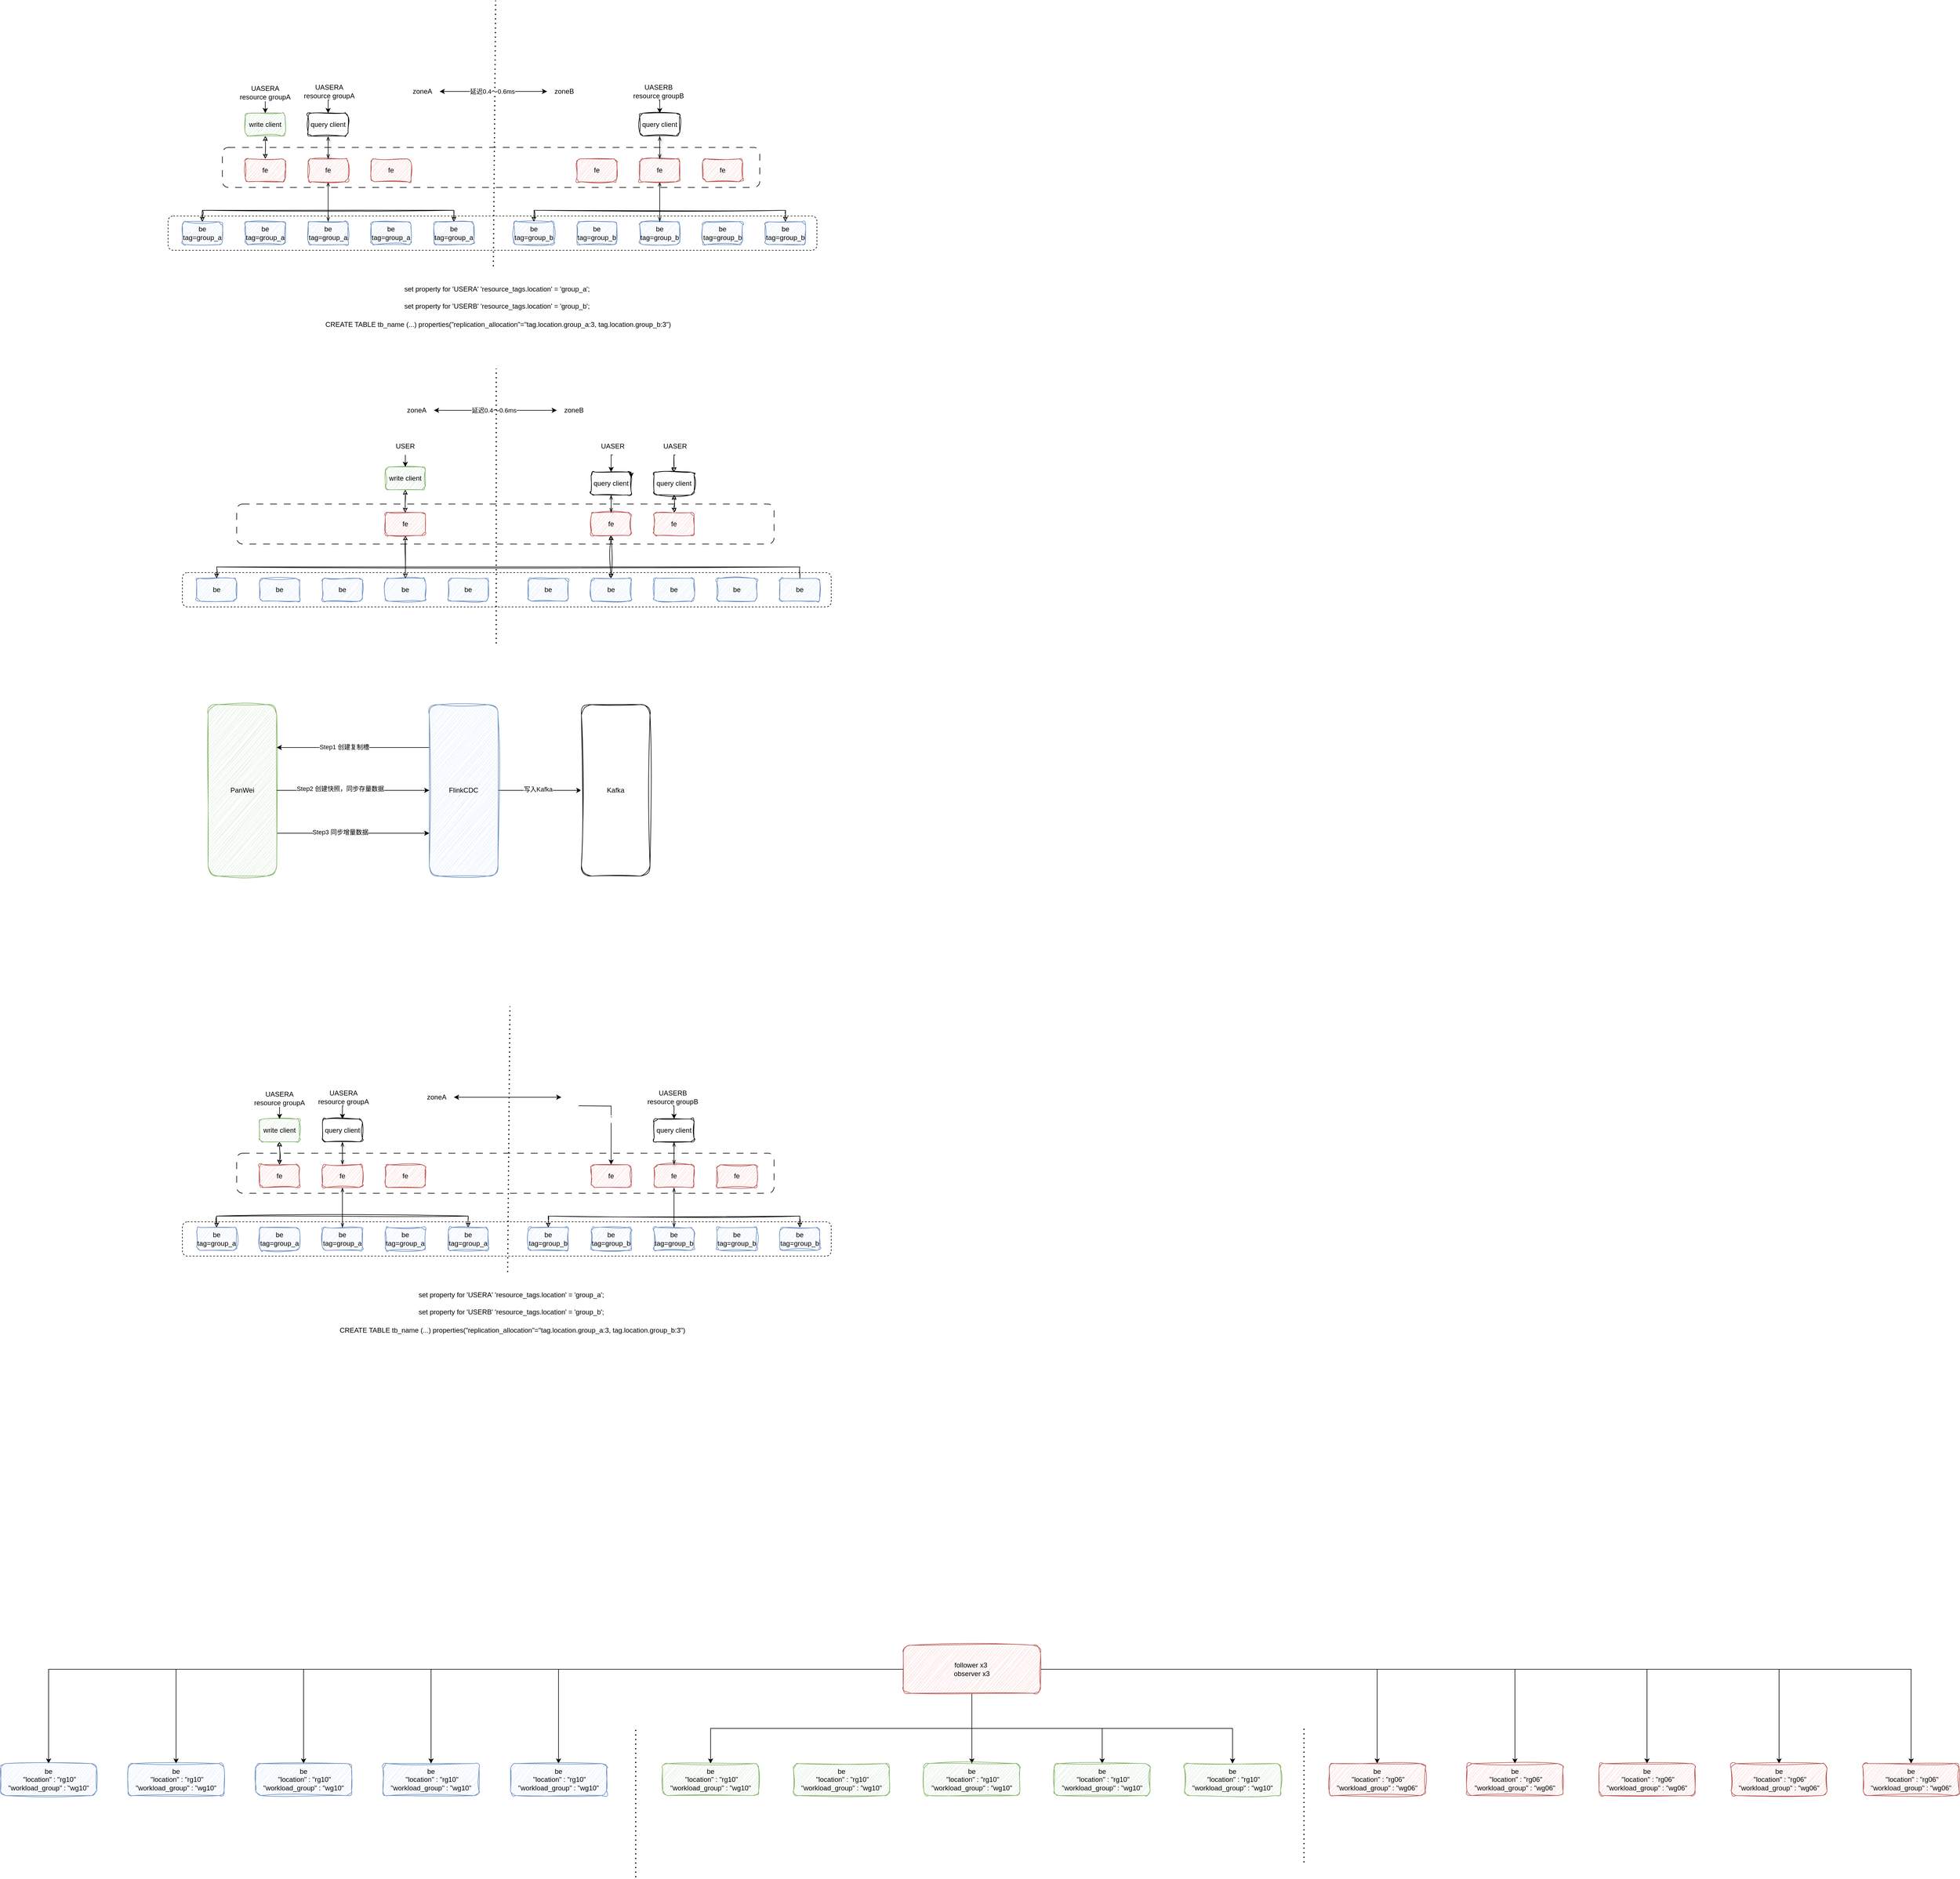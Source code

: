 <mxfile version="24.7.17">
  <diagram name="第 1 页" id="tc64m-DP_SOpegKEheK2">
    <mxGraphModel dx="2963" dy="1569" grid="0" gridSize="10" guides="1" tooltips="1" connect="1" arrows="1" fold="1" page="1" pageScale="1" pageWidth="400000" pageHeight="400000" math="0" shadow="0">
      <root>
        <mxCell id="0" />
        <mxCell id="1" parent="0" />
        <mxCell id="5TabDy5KiHjK8BMG1oBV-39" value="" style="rounded=1;whiteSpace=wrap;html=1;dashed=1;" parent="1" vertex="1">
          <mxGeometry x="345" y="580" width="1135" height="60" as="geometry" />
        </mxCell>
        <mxCell id="5TabDy5KiHjK8BMG1oBV-38" value="" style="rounded=1;whiteSpace=wrap;html=1;dashed=1;dashPattern=12 12;" parent="1" vertex="1">
          <mxGeometry x="440" y="460" width="940" height="70" as="geometry" />
        </mxCell>
        <mxCell id="5TabDy5KiHjK8BMG1oBV-1" value="be&lt;br&gt;tag=group_a" style="rounded=1;whiteSpace=wrap;html=1;sketch=1;curveFitting=1;jiggle=2;glass=0;fillColor=#dae8fc;strokeColor=#6c8ebf;" parent="1" vertex="1">
          <mxGeometry x="370" y="590" width="70" height="40" as="geometry" />
        </mxCell>
        <mxCell id="5TabDy5KiHjK8BMG1oBV-2" value="be&lt;br style=&quot;border-color: var(--border-color);&quot;&gt;tag=group_a" style="rounded=1;whiteSpace=wrap;html=1;sketch=1;curveFitting=1;jiggle=2;glass=0;fillColor=#dae8fc;strokeColor=#6c8ebf;" parent="1" vertex="1">
          <mxGeometry x="480" y="590" width="70" height="40" as="geometry" />
        </mxCell>
        <mxCell id="5TabDy5KiHjK8BMG1oBV-3" value="be&lt;br style=&quot;border-color: var(--border-color);&quot;&gt;tag=group_a" style="rounded=1;whiteSpace=wrap;html=1;sketch=1;curveFitting=1;jiggle=2;glass=0;fillColor=#dae8fc;strokeColor=#6c8ebf;" parent="1" vertex="1">
          <mxGeometry x="590" y="590" width="70" height="40" as="geometry" />
        </mxCell>
        <mxCell id="5TabDy5KiHjK8BMG1oBV-4" value="be&lt;br style=&quot;border-color: var(--border-color);&quot;&gt;tag=group_a" style="rounded=1;whiteSpace=wrap;html=1;sketch=1;curveFitting=1;jiggle=2;glass=0;fillColor=#dae8fc;strokeColor=#6c8ebf;" parent="1" vertex="1">
          <mxGeometry x="700" y="590" width="70" height="40" as="geometry" />
        </mxCell>
        <mxCell id="5TabDy5KiHjK8BMG1oBV-13" style="edgeStyle=orthogonalEdgeStyle;rounded=0;orthogonalLoop=1;jettySize=auto;html=1;exitX=0.5;exitY=0;exitDx=0;exitDy=0;entryX=0.5;entryY=0;entryDx=0;entryDy=0;sketch=1;curveFitting=1;jiggle=2;startArrow=classic;startFill=1;" parent="1" source="5TabDy5KiHjK8BMG1oBV-5" target="5TabDy5KiHjK8BMG1oBV-1" edge="1">
          <mxGeometry relative="1" as="geometry" />
        </mxCell>
        <mxCell id="5TabDy5KiHjK8BMG1oBV-5" value="be&lt;br style=&quot;border-color: var(--border-color);&quot;&gt;tag=group_a" style="rounded=1;whiteSpace=wrap;html=1;sketch=1;curveFitting=1;jiggle=2;glass=0;fillColor=#dae8fc;strokeColor=#6c8ebf;" parent="1" vertex="1">
          <mxGeometry x="810" y="590" width="70" height="40" as="geometry" />
        </mxCell>
        <mxCell id="5TabDy5KiHjK8BMG1oBV-7" value="fe" style="rounded=1;whiteSpace=wrap;html=1;sketch=1;curveFitting=1;jiggle=2;glass=0;fillColor=#f8cecc;strokeColor=#b85450;" parent="1" vertex="1">
          <mxGeometry x="480" y="480" width="70" height="40" as="geometry" />
        </mxCell>
        <mxCell id="5TabDy5KiHjK8BMG1oBV-12" value="" style="rounded=0;orthogonalLoop=1;jettySize=auto;html=1;startArrow=openThin;startFill=0;endArrow=openThin;endFill=0;" parent="1" source="5TabDy5KiHjK8BMG1oBV-8" target="5TabDy5KiHjK8BMG1oBV-3" edge="1">
          <mxGeometry relative="1" as="geometry" />
        </mxCell>
        <mxCell id="5TabDy5KiHjK8BMG1oBV-8" value="fe" style="rounded=1;whiteSpace=wrap;html=1;sketch=1;curveFitting=1;jiggle=2;glass=0;fillColor=#f8cecc;strokeColor=#b85450;" parent="1" vertex="1">
          <mxGeometry x="590" y="480" width="70" height="40" as="geometry" />
        </mxCell>
        <mxCell id="5TabDy5KiHjK8BMG1oBV-9" value="fe" style="rounded=1;whiteSpace=wrap;html=1;sketch=1;curveFitting=1;jiggle=2;glass=0;fillColor=#f8cecc;strokeColor=#b85450;" parent="1" vertex="1">
          <mxGeometry x="700" y="480" width="70" height="40" as="geometry" />
        </mxCell>
        <mxCell id="5TabDy5KiHjK8BMG1oBV-11" style="rounded=0;orthogonalLoop=1;jettySize=auto;html=1;exitX=0.5;exitY=1;exitDx=0;exitDy=0;entryX=0.5;entryY=0;entryDx=0;entryDy=0;startArrow=openThin;startFill=0;endArrow=openThin;endFill=0;shadow=1;" parent="1" source="5TabDy5KiHjK8BMG1oBV-10" target="5TabDy5KiHjK8BMG1oBV-8" edge="1">
          <mxGeometry relative="1" as="geometry" />
        </mxCell>
        <mxCell id="5TabDy5KiHjK8BMG1oBV-10" value="query client" style="rounded=1;whiteSpace=wrap;html=1;sketch=1;curveFitting=1;jiggle=2;glass=0;" parent="1" vertex="1">
          <mxGeometry x="590" y="400" width="70" height="40" as="geometry" />
        </mxCell>
        <mxCell id="5TabDy5KiHjK8BMG1oBV-25" value="" style="endArrow=none;dashed=1;html=1;dashPattern=1 3;strokeWidth=2;rounded=0;" parent="1" edge="1">
          <mxGeometry width="50" height="50" relative="1" as="geometry">
            <mxPoint x="914" y="668" as="sourcePoint" />
            <mxPoint x="918" y="203" as="targetPoint" />
          </mxGeometry>
        </mxCell>
        <mxCell id="5TabDy5KiHjK8BMG1oBV-26" value="be&lt;br style=&quot;border-color: var(--border-color);&quot;&gt;tag=group_b" style="rounded=1;whiteSpace=wrap;html=1;sketch=1;curveFitting=1;jiggle=2;glass=0;fillColor=#dae8fc;strokeColor=#6c8ebf;" parent="1" vertex="1">
          <mxGeometry x="950" y="590" width="70" height="40" as="geometry" />
        </mxCell>
        <mxCell id="5TabDy5KiHjK8BMG1oBV-27" value="be&lt;br style=&quot;border-color: var(--border-color);&quot;&gt;tag=group_b" style="rounded=1;whiteSpace=wrap;html=1;sketch=1;curveFitting=1;jiggle=2;glass=0;fillColor=#dae8fc;strokeColor=#6c8ebf;" parent="1" vertex="1">
          <mxGeometry x="1060" y="590" width="70" height="40" as="geometry" />
        </mxCell>
        <mxCell id="5TabDy5KiHjK8BMG1oBV-28" value="be&lt;br style=&quot;border-color: var(--border-color);&quot;&gt;tag=group_b" style="rounded=1;whiteSpace=wrap;html=1;sketch=1;curveFitting=1;jiggle=2;glass=0;fillColor=#dae8fc;strokeColor=#6c8ebf;" parent="1" vertex="1">
          <mxGeometry x="1170" y="590" width="70" height="40" as="geometry" />
        </mxCell>
        <mxCell id="5TabDy5KiHjK8BMG1oBV-29" value="be&lt;br style=&quot;border-color: var(--border-color);&quot;&gt;tag=group_b" style="rounded=1;whiteSpace=wrap;html=1;sketch=1;curveFitting=1;jiggle=2;glass=0;fillColor=#dae8fc;strokeColor=#6c8ebf;" parent="1" vertex="1">
          <mxGeometry x="1280" y="590" width="70" height="40" as="geometry" />
        </mxCell>
        <mxCell id="5TabDy5KiHjK8BMG1oBV-30" style="edgeStyle=orthogonalEdgeStyle;rounded=0;orthogonalLoop=1;jettySize=auto;html=1;exitX=0.5;exitY=0;exitDx=0;exitDy=0;entryX=0.5;entryY=0;entryDx=0;entryDy=0;sketch=1;curveFitting=1;jiggle=2;startArrow=classic;startFill=1;" parent="1" source="5TabDy5KiHjK8BMG1oBV-31" target="5TabDy5KiHjK8BMG1oBV-26" edge="1">
          <mxGeometry relative="1" as="geometry" />
        </mxCell>
        <mxCell id="5TabDy5KiHjK8BMG1oBV-31" value="be&lt;br style=&quot;border-color: var(--border-color);&quot;&gt;tag=group_b" style="rounded=1;whiteSpace=wrap;html=1;sketch=1;curveFitting=1;jiggle=2;glass=0;fillColor=#dae8fc;strokeColor=#6c8ebf;" parent="1" vertex="1">
          <mxGeometry x="1390" y="590" width="70" height="40" as="geometry" />
        </mxCell>
        <mxCell id="5TabDy5KiHjK8BMG1oBV-32" value="fe" style="rounded=1;whiteSpace=wrap;html=1;sketch=1;curveFitting=1;jiggle=2;glass=0;fillColor=#f8cecc;strokeColor=#b85450;" parent="1" vertex="1">
          <mxGeometry x="1060" y="480" width="70" height="40" as="geometry" />
        </mxCell>
        <mxCell id="5TabDy5KiHjK8BMG1oBV-33" value="" style="rounded=0;orthogonalLoop=1;jettySize=auto;html=1;startArrow=openThin;startFill=0;endArrow=openThin;endFill=0;" parent="1" source="5TabDy5KiHjK8BMG1oBV-34" target="5TabDy5KiHjK8BMG1oBV-28" edge="1">
          <mxGeometry relative="1" as="geometry" />
        </mxCell>
        <mxCell id="5TabDy5KiHjK8BMG1oBV-34" value="fe" style="rounded=1;whiteSpace=wrap;html=1;sketch=1;curveFitting=1;jiggle=2;glass=0;fillColor=#f8cecc;strokeColor=#b85450;" parent="1" vertex="1">
          <mxGeometry x="1170" y="480" width="70" height="40" as="geometry" />
        </mxCell>
        <mxCell id="5TabDy5KiHjK8BMG1oBV-35" value="fe" style="rounded=1;whiteSpace=wrap;html=1;sketch=1;curveFitting=1;jiggle=2;glass=0;fillColor=#f8cecc;strokeColor=#b85450;" parent="1" vertex="1">
          <mxGeometry x="1280" y="480" width="70" height="40" as="geometry" />
        </mxCell>
        <mxCell id="5TabDy5KiHjK8BMG1oBV-36" style="rounded=0;orthogonalLoop=1;jettySize=auto;html=1;exitX=0.5;exitY=1;exitDx=0;exitDy=0;entryX=0.5;entryY=0;entryDx=0;entryDy=0;startArrow=openThin;startFill=0;endArrow=openThin;endFill=0;shadow=1;" parent="1" source="5TabDy5KiHjK8BMG1oBV-37" target="5TabDy5KiHjK8BMG1oBV-34" edge="1">
          <mxGeometry relative="1" as="geometry" />
        </mxCell>
        <mxCell id="5TabDy5KiHjK8BMG1oBV-37" value="query client" style="rounded=1;whiteSpace=wrap;html=1;sketch=1;curveFitting=1;jiggle=2;glass=0;" parent="1" vertex="1">
          <mxGeometry x="1170" y="400" width="70" height="40" as="geometry" />
        </mxCell>
        <mxCell id="5TabDy5KiHjK8BMG1oBV-43" style="edgeStyle=orthogonalEdgeStyle;rounded=0;orthogonalLoop=1;jettySize=auto;html=1;exitX=1;exitY=0.5;exitDx=0;exitDy=0;startArrow=classic;startFill=1;" parent="1" source="5TabDy5KiHjK8BMG1oBV-41" target="5TabDy5KiHjK8BMG1oBV-42" edge="1">
          <mxGeometry relative="1" as="geometry" />
        </mxCell>
        <mxCell id="5TabDy5KiHjK8BMG1oBV-44" value="延迟0.4～0.6ms" style="edgeLabel;html=1;align=center;verticalAlign=middle;resizable=0;points=[];" parent="5TabDy5KiHjK8BMG1oBV-43" vertex="1" connectable="0">
          <mxGeometry x="-0.021" relative="1" as="geometry">
            <mxPoint as="offset" />
          </mxGeometry>
        </mxCell>
        <mxCell id="5TabDy5KiHjK8BMG1oBV-41" value="zoneA" style="text;html=1;strokeColor=none;fillColor=none;align=center;verticalAlign=middle;whiteSpace=wrap;rounded=0;" parent="1" vertex="1">
          <mxGeometry x="760" y="347" width="60" height="30" as="geometry" />
        </mxCell>
        <mxCell id="5TabDy5KiHjK8BMG1oBV-42" value="zoneB" style="text;html=1;strokeColor=none;fillColor=none;align=center;verticalAlign=middle;whiteSpace=wrap;rounded=0;" parent="1" vertex="1">
          <mxGeometry x="1008" y="347" width="60" height="30" as="geometry" />
        </mxCell>
        <mxCell id="5TabDy5KiHjK8BMG1oBV-51" style="edgeStyle=orthogonalEdgeStyle;rounded=0;orthogonalLoop=1;jettySize=auto;html=1;exitX=0.5;exitY=1;exitDx=0;exitDy=0;entryX=0.5;entryY=0;entryDx=0;entryDy=0;" parent="1" source="5TabDy5KiHjK8BMG1oBV-45" target="5TabDy5KiHjK8BMG1oBV-10" edge="1">
          <mxGeometry relative="1" as="geometry" />
        </mxCell>
        <mxCell id="5TabDy5KiHjK8BMG1oBV-45" value="UASERA&lt;br&gt;resource groupA" style="text;html=1;strokeColor=none;fillColor=none;align=center;verticalAlign=middle;whiteSpace=wrap;rounded=0;" parent="1" vertex="1">
          <mxGeometry x="527" y="347" width="200" height="30" as="geometry" />
        </mxCell>
        <mxCell id="5TabDy5KiHjK8BMG1oBV-52" style="edgeStyle=orthogonalEdgeStyle;rounded=0;orthogonalLoop=1;jettySize=auto;html=1;exitX=0.5;exitY=1;exitDx=0;exitDy=0;entryX=0.5;entryY=0;entryDx=0;entryDy=0;" parent="1" source="5TabDy5KiHjK8BMG1oBV-46" target="5TabDy5KiHjK8BMG1oBV-37" edge="1">
          <mxGeometry relative="1" as="geometry" />
        </mxCell>
        <mxCell id="5TabDy5KiHjK8BMG1oBV-46" value="UASERB&lt;br&gt;resource groupB" style="text;html=1;strokeColor=none;fillColor=none;align=center;verticalAlign=middle;whiteSpace=wrap;rounded=0;" parent="1" vertex="1">
          <mxGeometry x="1103" y="347" width="200" height="30" as="geometry" />
        </mxCell>
        <mxCell id="5TabDy5KiHjK8BMG1oBV-48" style="edgeStyle=orthogonalEdgeStyle;rounded=0;orthogonalLoop=1;jettySize=auto;html=1;exitX=0.5;exitY=1;exitDx=0;exitDy=0;entryX=0.5;entryY=0;entryDx=0;entryDy=0;startArrow=classic;startFill=1;sketch=1;curveFitting=1;jiggle=2;" parent="1" source="5TabDy5KiHjK8BMG1oBV-47" target="5TabDy5KiHjK8BMG1oBV-7" edge="1">
          <mxGeometry relative="1" as="geometry" />
        </mxCell>
        <mxCell id="5TabDy5KiHjK8BMG1oBV-47" value="write client" style="rounded=1;whiteSpace=wrap;html=1;sketch=1;curveFitting=1;jiggle=2;glass=0;fillColor=#d5e8d4;strokeColor=#82b366;" parent="1" vertex="1">
          <mxGeometry x="480" y="400" width="70" height="40" as="geometry" />
        </mxCell>
        <mxCell id="5TabDy5KiHjK8BMG1oBV-50" style="edgeStyle=orthogonalEdgeStyle;rounded=0;orthogonalLoop=1;jettySize=auto;html=1;exitX=0.5;exitY=1;exitDx=0;exitDy=0;entryX=0.5;entryY=0;entryDx=0;entryDy=0;" parent="1" source="5TabDy5KiHjK8BMG1oBV-49" target="5TabDy5KiHjK8BMG1oBV-47" edge="1">
          <mxGeometry relative="1" as="geometry" />
        </mxCell>
        <mxCell id="5TabDy5KiHjK8BMG1oBV-49" value="UASERA&lt;br&gt;resource groupA" style="text;html=1;strokeColor=none;fillColor=none;align=center;verticalAlign=middle;whiteSpace=wrap;rounded=0;" parent="1" vertex="1">
          <mxGeometry x="415" y="349" width="200" height="30" as="geometry" />
        </mxCell>
        <mxCell id="5TabDy5KiHjK8BMG1oBV-53" value="set property for &#39;USERA&#39; &#39;resource_tags.location&#39; = &#39;group_a&#39;;" style="text;html=1;strokeColor=none;fillColor=none;align=center;verticalAlign=middle;whiteSpace=wrap;rounded=0;" parent="1" vertex="1">
          <mxGeometry x="738" y="693" width="365" height="30" as="geometry" />
        </mxCell>
        <mxCell id="5TabDy5KiHjK8BMG1oBV-54" value="set property for &#39;USERB&#39; &#39;resource_tags.location&#39; = &#39;group_b&#39;;" style="text;html=1;strokeColor=none;fillColor=none;align=center;verticalAlign=middle;whiteSpace=wrap;rounded=0;" parent="1" vertex="1">
          <mxGeometry x="738" y="723" width="365" height="30" as="geometry" />
        </mxCell>
        <mxCell id="5TabDy5KiHjK8BMG1oBV-55" value="CREATE TABLE tb_name (...) properties(&quot;replication_allocation&quot;=&quot;tag.location.group_a:3, tag.location.group_b:3&quot;)" style="text;html=1;strokeColor=none;fillColor=none;align=center;verticalAlign=middle;whiteSpace=wrap;rounded=0;" parent="1" vertex="1">
          <mxGeometry x="542" y="755" width="761" height="30" as="geometry" />
        </mxCell>
        <mxCell id="5TabDy5KiHjK8BMG1oBV-56" value="" style="rounded=1;whiteSpace=wrap;html=1;dashed=1;" parent="1" vertex="1">
          <mxGeometry x="370" y="1204" width="1135" height="60" as="geometry" />
        </mxCell>
        <mxCell id="5TabDy5KiHjK8BMG1oBV-57" value="" style="rounded=1;whiteSpace=wrap;html=1;dashed=1;dashPattern=12 12;" parent="1" vertex="1">
          <mxGeometry x="465" y="1084" width="940" height="70" as="geometry" />
        </mxCell>
        <mxCell id="5TabDy5KiHjK8BMG1oBV-58" value="be" style="rounded=1;whiteSpace=wrap;html=1;sketch=1;curveFitting=1;jiggle=2;glass=0;fillColor=#dae8fc;strokeColor=#6c8ebf;" parent="1" vertex="1">
          <mxGeometry x="395" y="1214" width="70" height="40" as="geometry" />
        </mxCell>
        <mxCell id="5TabDy5KiHjK8BMG1oBV-59" value="be" style="rounded=1;whiteSpace=wrap;html=1;sketch=1;curveFitting=1;jiggle=2;glass=0;fillColor=#dae8fc;strokeColor=#6c8ebf;" parent="1" vertex="1">
          <mxGeometry x="505" y="1214" width="70" height="40" as="geometry" />
        </mxCell>
        <mxCell id="5TabDy5KiHjK8BMG1oBV-60" value="be" style="rounded=1;whiteSpace=wrap;html=1;sketch=1;curveFitting=1;jiggle=2;glass=0;fillColor=#dae8fc;strokeColor=#6c8ebf;" parent="1" vertex="1">
          <mxGeometry x="615" y="1214" width="70" height="40" as="geometry" />
        </mxCell>
        <mxCell id="5TabDy5KiHjK8BMG1oBV-61" value="be" style="rounded=1;whiteSpace=wrap;html=1;sketch=1;curveFitting=1;jiggle=2;glass=0;fillColor=#dae8fc;strokeColor=#6c8ebf;" parent="1" vertex="1">
          <mxGeometry x="725" y="1214" width="70" height="40" as="geometry" />
        </mxCell>
        <mxCell id="5TabDy5KiHjK8BMG1oBV-63" value="be" style="rounded=1;whiteSpace=wrap;html=1;sketch=1;curveFitting=1;jiggle=2;glass=0;fillColor=#dae8fc;strokeColor=#6c8ebf;" parent="1" vertex="1">
          <mxGeometry x="835" y="1214" width="70" height="40" as="geometry" />
        </mxCell>
        <mxCell id="5TabDy5KiHjK8BMG1oBV-98" style="edgeStyle=orthogonalEdgeStyle;rounded=0;orthogonalLoop=1;jettySize=auto;html=1;exitX=0.5;exitY=1;exitDx=0;exitDy=0;entryX=0.5;entryY=0;entryDx=0;entryDy=0;startArrow=classic;startFill=1;sketch=1;curveFitting=1;jiggle=2;" parent="1" source="5TabDy5KiHjK8BMG1oBV-64" target="5TabDy5KiHjK8BMG1oBV-61" edge="1">
          <mxGeometry relative="1" as="geometry" />
        </mxCell>
        <mxCell id="5TabDy5KiHjK8BMG1oBV-64" value="fe" style="rounded=1;whiteSpace=wrap;html=1;sketch=1;curveFitting=1;jiggle=2;glass=0;fillColor=#f8cecc;strokeColor=#b85450;" parent="1" vertex="1">
          <mxGeometry x="725" y="1099" width="70" height="40" as="geometry" />
        </mxCell>
        <mxCell id="5TabDy5KiHjK8BMG1oBV-99" style="edgeStyle=orthogonalEdgeStyle;rounded=0;orthogonalLoop=1;jettySize=auto;html=1;exitX=0.5;exitY=1;exitDx=0;exitDy=0;entryX=0.5;entryY=0;entryDx=0;entryDy=0;sketch=1;curveFitting=1;jiggle=2;startArrow=classic;startFill=1;" parent="1" source="5TabDy5KiHjK8BMG1oBV-66" target="5TabDy5KiHjK8BMG1oBV-71" edge="1">
          <mxGeometry relative="1" as="geometry" />
        </mxCell>
        <mxCell id="5TabDy5KiHjK8BMG1oBV-66" value="fe" style="rounded=1;whiteSpace=wrap;html=1;sketch=1;curveFitting=1;jiggle=2;glass=0;fillColor=#f8cecc;strokeColor=#b85450;" parent="1" vertex="1">
          <mxGeometry x="1085" y="1099" width="70" height="40" as="geometry" />
        </mxCell>
        <mxCell id="5TabDy5KiHjK8BMG1oBV-67" value="fe" style="rounded=1;whiteSpace=wrap;html=1;sketch=1;curveFitting=1;jiggle=2;glass=0;fillColor=#f8cecc;strokeColor=#b85450;" parent="1" vertex="1">
          <mxGeometry x="1195" y="1099" width="70" height="40" as="geometry" />
        </mxCell>
        <mxCell id="5TabDy5KiHjK8BMG1oBV-68" style="rounded=0;orthogonalLoop=1;jettySize=auto;html=1;exitX=0.5;exitY=1;exitDx=0;exitDy=0;entryX=0.5;entryY=0;entryDx=0;entryDy=0;startArrow=openThin;startFill=0;endArrow=openThin;endFill=0;shadow=1;" parent="1" source="5TabDy5KiHjK8BMG1oBV-69" target="5TabDy5KiHjK8BMG1oBV-66" edge="1">
          <mxGeometry relative="1" as="geometry" />
        </mxCell>
        <mxCell id="5TabDy5KiHjK8BMG1oBV-69" value="query client" style="rounded=1;whiteSpace=wrap;html=1;sketch=1;curveFitting=1;jiggle=2;glass=0;" parent="1" vertex="1">
          <mxGeometry x="1085" y="1028" width="70" height="40" as="geometry" />
        </mxCell>
        <mxCell id="5TabDy5KiHjK8BMG1oBV-70" value="be" style="rounded=1;whiteSpace=wrap;html=1;sketch=1;curveFitting=1;jiggle=2;glass=0;fillColor=#dae8fc;strokeColor=#6c8ebf;" parent="1" vertex="1">
          <mxGeometry x="975" y="1214" width="70" height="40" as="geometry" />
        </mxCell>
        <mxCell id="5TabDy5KiHjK8BMG1oBV-71" value="be" style="rounded=1;whiteSpace=wrap;html=1;sketch=1;curveFitting=1;jiggle=2;glass=0;fillColor=#dae8fc;strokeColor=#6c8ebf;" parent="1" vertex="1">
          <mxGeometry x="1085" y="1214" width="70" height="40" as="geometry" />
        </mxCell>
        <mxCell id="5TabDy5KiHjK8BMG1oBV-72" value="be" style="rounded=1;whiteSpace=wrap;html=1;sketch=1;curveFitting=1;jiggle=2;glass=0;fillColor=#dae8fc;strokeColor=#6c8ebf;" parent="1" vertex="1">
          <mxGeometry x="1195" y="1214" width="70" height="40" as="geometry" />
        </mxCell>
        <mxCell id="5TabDy5KiHjK8BMG1oBV-73" value="be" style="rounded=1;whiteSpace=wrap;html=1;sketch=1;curveFitting=1;jiggle=2;glass=0;fillColor=#dae8fc;strokeColor=#6c8ebf;" parent="1" vertex="1">
          <mxGeometry x="1305" y="1214" width="70" height="40" as="geometry" />
        </mxCell>
        <mxCell id="5TabDy5KiHjK8BMG1oBV-97" style="edgeStyle=orthogonalEdgeStyle;rounded=0;orthogonalLoop=1;jettySize=auto;html=1;exitX=0.5;exitY=0;exitDx=0;exitDy=0;entryX=0.5;entryY=0;entryDx=0;entryDy=0;sketch=1;curveFitting=1;jiggle=2;" parent="1" source="5TabDy5KiHjK8BMG1oBV-75" target="5TabDy5KiHjK8BMG1oBV-58" edge="1">
          <mxGeometry relative="1" as="geometry" />
        </mxCell>
        <mxCell id="5TabDy5KiHjK8BMG1oBV-75" value="be" style="rounded=1;whiteSpace=wrap;html=1;sketch=1;curveFitting=1;jiggle=2;glass=0;fillColor=#dae8fc;strokeColor=#6c8ebf;" parent="1" vertex="1">
          <mxGeometry x="1415" y="1214" width="70" height="40" as="geometry" />
        </mxCell>
        <mxCell id="5TabDy5KiHjK8BMG1oBV-82" style="edgeStyle=orthogonalEdgeStyle;rounded=0;orthogonalLoop=1;jettySize=auto;html=1;exitX=1;exitY=0.5;exitDx=0;exitDy=0;startArrow=classic;startFill=1;" parent="1" source="5TabDy5KiHjK8BMG1oBV-84" target="5TabDy5KiHjK8BMG1oBV-85" edge="1">
          <mxGeometry relative="1" as="geometry" />
        </mxCell>
        <mxCell id="5TabDy5KiHjK8BMG1oBV-83" value="延迟0.4～0.6ms" style="edgeLabel;html=1;align=center;verticalAlign=middle;resizable=0;points=[];" parent="5TabDy5KiHjK8BMG1oBV-82" vertex="1" connectable="0">
          <mxGeometry x="-0.021" relative="1" as="geometry">
            <mxPoint as="offset" />
          </mxGeometry>
        </mxCell>
        <mxCell id="5TabDy5KiHjK8BMG1oBV-84" value="zoneA" style="text;html=1;strokeColor=none;fillColor=none;align=center;verticalAlign=middle;whiteSpace=wrap;rounded=0;" parent="1" vertex="1">
          <mxGeometry x="750" y="905" width="60" height="30" as="geometry" />
        </mxCell>
        <mxCell id="5TabDy5KiHjK8BMG1oBV-85" value="zoneB" style="text;html=1;strokeColor=none;fillColor=none;align=center;verticalAlign=middle;whiteSpace=wrap;rounded=0;" parent="1" vertex="1">
          <mxGeometry x="1025" y="905" width="60" height="30" as="geometry" />
        </mxCell>
        <mxCell id="5TabDy5KiHjK8BMG1oBV-86" style="edgeStyle=orthogonalEdgeStyle;rounded=0;orthogonalLoop=1;jettySize=auto;html=1;exitX=0.5;exitY=1;exitDx=0;exitDy=0;entryX=0.5;entryY=0;entryDx=0;entryDy=0;" parent="1" source="5TabDy5KiHjK8BMG1oBV-87" target="5TabDy5KiHjK8BMG1oBV-69" edge="1">
          <mxGeometry relative="1" as="geometry" />
        </mxCell>
        <mxCell id="5TabDy5KiHjK8BMG1oBV-87" value="UASER" style="text;html=1;strokeColor=none;fillColor=none;align=center;verticalAlign=middle;whiteSpace=wrap;rounded=0;" parent="1" vertex="1">
          <mxGeometry x="1023" y="968" width="200" height="30" as="geometry" />
        </mxCell>
        <mxCell id="5TabDy5KiHjK8BMG1oBV-90" style="edgeStyle=orthogonalEdgeStyle;rounded=0;orthogonalLoop=1;jettySize=auto;html=1;exitX=0.5;exitY=1;exitDx=0;exitDy=0;entryX=0.5;entryY=0;entryDx=0;entryDy=0;startArrow=classic;startFill=1;sketch=1;curveFitting=1;jiggle=2;" parent="1" source="5TabDy5KiHjK8BMG1oBV-91" target="5TabDy5KiHjK8BMG1oBV-64" edge="1">
          <mxGeometry relative="1" as="geometry" />
        </mxCell>
        <mxCell id="5TabDy5KiHjK8BMG1oBV-91" value="write client" style="rounded=1;whiteSpace=wrap;html=1;sketch=1;curveFitting=1;jiggle=2;glass=0;fillColor=#d5e8d4;strokeColor=#82b366;" parent="1" vertex="1">
          <mxGeometry x="725" y="1019" width="70" height="40" as="geometry" />
        </mxCell>
        <mxCell id="5TabDy5KiHjK8BMG1oBV-92" style="edgeStyle=orthogonalEdgeStyle;rounded=0;orthogonalLoop=1;jettySize=auto;html=1;exitX=0.5;exitY=1;exitDx=0;exitDy=0;entryX=0.5;entryY=0;entryDx=0;entryDy=0;" parent="1" source="5TabDy5KiHjK8BMG1oBV-93" target="5TabDy5KiHjK8BMG1oBV-91" edge="1">
          <mxGeometry relative="1" as="geometry" />
        </mxCell>
        <mxCell id="5TabDy5KiHjK8BMG1oBV-93" value="USER" style="text;html=1;strokeColor=none;fillColor=none;align=center;verticalAlign=middle;whiteSpace=wrap;rounded=0;" parent="1" vertex="1">
          <mxGeometry x="660" y="968" width="200" height="30" as="geometry" />
        </mxCell>
        <mxCell id="5TabDy5KiHjK8BMG1oBV-95" value="" style="endArrow=none;dashed=1;html=1;dashPattern=1 3;strokeWidth=2;rounded=0;" parent="1" edge="1">
          <mxGeometry width="50" height="50" relative="1" as="geometry">
            <mxPoint x="919" y="1328" as="sourcePoint" />
            <mxPoint x="919" y="847" as="targetPoint" />
          </mxGeometry>
        </mxCell>
        <mxCell id="5TabDy5KiHjK8BMG1oBV-96" style="edgeStyle=orthogonalEdgeStyle;rounded=0;orthogonalLoop=1;jettySize=auto;html=1;exitX=0.5;exitY=0;exitDx=0;exitDy=0;entryX=1;entryY=0.25;entryDx=0;entryDy=0;" parent="1" source="5TabDy5KiHjK8BMG1oBV-69" target="5TabDy5KiHjK8BMG1oBV-69" edge="1">
          <mxGeometry relative="1" as="geometry" />
        </mxCell>
        <mxCell id="5TabDy5KiHjK8BMG1oBV-102" style="edgeStyle=orthogonalEdgeStyle;rounded=0;orthogonalLoop=1;jettySize=auto;html=1;exitX=0.5;exitY=1;exitDx=0;exitDy=0;entryX=0.5;entryY=0;entryDx=0;entryDy=0;sketch=1;curveFitting=1;jiggle=2;" parent="1" source="5TabDy5KiHjK8BMG1oBV-100" target="5TabDy5KiHjK8BMG1oBV-101" edge="1">
          <mxGeometry relative="1" as="geometry" />
        </mxCell>
        <mxCell id="5TabDy5KiHjK8BMG1oBV-100" value="UASER" style="text;html=1;strokeColor=none;fillColor=none;align=center;verticalAlign=middle;whiteSpace=wrap;rounded=0;" parent="1" vertex="1">
          <mxGeometry x="1132" y="968" width="200" height="30" as="geometry" />
        </mxCell>
        <mxCell id="5TabDy5KiHjK8BMG1oBV-103" style="edgeStyle=orthogonalEdgeStyle;rounded=0;orthogonalLoop=1;jettySize=auto;html=1;exitX=0.5;exitY=1;exitDx=0;exitDy=0;entryX=0.5;entryY=0;entryDx=0;entryDy=0;sketch=1;curveFitting=1;jiggle=2;startArrow=classic;startFill=1;" parent="1" source="5TabDy5KiHjK8BMG1oBV-101" target="5TabDy5KiHjK8BMG1oBV-67" edge="1">
          <mxGeometry relative="1" as="geometry" />
        </mxCell>
        <mxCell id="5TabDy5KiHjK8BMG1oBV-101" value="query client" style="rounded=1;whiteSpace=wrap;html=1;sketch=1;curveFitting=1;jiggle=2;glass=0;" parent="1" vertex="1">
          <mxGeometry x="1195" y="1028" width="70" height="40" as="geometry" />
        </mxCell>
        <mxCell id="CEgd1qx8PDaPWbFaLy_F-13" style="edgeStyle=orthogonalEdgeStyle;rounded=0;orthogonalLoop=1;jettySize=auto;html=1;exitX=1;exitY=0.75;exitDx=0;exitDy=0;entryX=0;entryY=0.75;entryDx=0;entryDy=0;" parent="1" source="CEgd1qx8PDaPWbFaLy_F-1" target="CEgd1qx8PDaPWbFaLy_F-3" edge="1">
          <mxGeometry relative="1" as="geometry" />
        </mxCell>
        <mxCell id="CEgd1qx8PDaPWbFaLy_F-14" value="Step3 同步增量数据" style="edgeLabel;html=1;align=center;verticalAlign=middle;resizable=0;points=[];" parent="CEgd1qx8PDaPWbFaLy_F-13" vertex="1" connectable="0">
          <mxGeometry x="-0.174" y="2" relative="1" as="geometry">
            <mxPoint as="offset" />
          </mxGeometry>
        </mxCell>
        <mxCell id="CEgd1qx8PDaPWbFaLy_F-1" value="PanWei" style="rounded=1;whiteSpace=wrap;html=1;sketch=1;curveFitting=1;jiggle=2;fillColor=#d5e8d4;strokeColor=#82b366;" parent="1" vertex="1">
          <mxGeometry x="415" y="1435" width="120" height="300" as="geometry" />
        </mxCell>
        <mxCell id="CEgd1qx8PDaPWbFaLy_F-7" style="edgeStyle=orthogonalEdgeStyle;rounded=0;orthogonalLoop=1;jettySize=auto;html=1;exitX=0;exitY=0.25;exitDx=0;exitDy=0;entryX=1;entryY=0.25;entryDx=0;entryDy=0;" parent="1" source="CEgd1qx8PDaPWbFaLy_F-3" target="CEgd1qx8PDaPWbFaLy_F-1" edge="1">
          <mxGeometry relative="1" as="geometry">
            <mxPoint x="748" y="1471" as="sourcePoint" />
            <mxPoint x="590" y="1471.75" as="targetPoint" />
          </mxGeometry>
        </mxCell>
        <mxCell id="CEgd1qx8PDaPWbFaLy_F-8" value="Step1 创建复制槽" style="edgeLabel;html=1;align=center;verticalAlign=middle;resizable=0;points=[];" parent="CEgd1qx8PDaPWbFaLy_F-7" vertex="1" connectable="0">
          <mxGeometry x="0.12" y="-1" relative="1" as="geometry">
            <mxPoint as="offset" />
          </mxGeometry>
        </mxCell>
        <mxCell id="CEgd1qx8PDaPWbFaLy_F-15" style="edgeStyle=orthogonalEdgeStyle;rounded=0;orthogonalLoop=1;jettySize=auto;html=1;exitX=1;exitY=0.5;exitDx=0;exitDy=0;" parent="1" source="CEgd1qx8PDaPWbFaLy_F-3" target="CEgd1qx8PDaPWbFaLy_F-4" edge="1">
          <mxGeometry relative="1" as="geometry" />
        </mxCell>
        <mxCell id="CEgd1qx8PDaPWbFaLy_F-16" value="写入Kafka" style="edgeLabel;html=1;align=center;verticalAlign=middle;resizable=0;points=[];" parent="CEgd1qx8PDaPWbFaLy_F-15" vertex="1" connectable="0">
          <mxGeometry x="-0.041" y="2" relative="1" as="geometry">
            <mxPoint as="offset" />
          </mxGeometry>
        </mxCell>
        <mxCell id="CEgd1qx8PDaPWbFaLy_F-3" value="FlinkCDC" style="rounded=1;whiteSpace=wrap;html=1;sketch=1;curveFitting=1;jiggle=2;fillColor=#dae8fc;strokeColor=#6c8ebf;" parent="1" vertex="1">
          <mxGeometry x="802" y="1435" width="120" height="300" as="geometry" />
        </mxCell>
        <mxCell id="CEgd1qx8PDaPWbFaLy_F-4" value="Kafka" style="rounded=1;whiteSpace=wrap;html=1;sketch=1;curveFitting=1;jiggle=2;" parent="1" vertex="1">
          <mxGeometry x="1068" y="1435" width="120" height="300" as="geometry" />
        </mxCell>
        <mxCell id="CEgd1qx8PDaPWbFaLy_F-9" style="edgeStyle=orthogonalEdgeStyle;rounded=0;orthogonalLoop=1;jettySize=auto;html=1;exitX=1;exitY=0.5;exitDx=0;exitDy=0;entryX=0;entryY=0.5;entryDx=0;entryDy=0;" parent="1" source="CEgd1qx8PDaPWbFaLy_F-1" target="CEgd1qx8PDaPWbFaLy_F-3" edge="1">
          <mxGeometry relative="1" as="geometry" />
        </mxCell>
        <mxCell id="CEgd1qx8PDaPWbFaLy_F-10" value="Step2 创建快照，同步存量数据" style="edgeLabel;html=1;align=center;verticalAlign=middle;resizable=0;points=[];" parent="CEgd1qx8PDaPWbFaLy_F-9" vertex="1" connectable="0">
          <mxGeometry x="-0.173" y="3" relative="1" as="geometry">
            <mxPoint as="offset" />
          </mxGeometry>
        </mxCell>
        <mxCell id="si1ApIvJLWwt2aUHiZdG-1" value="" style="rounded=1;whiteSpace=wrap;html=1;dashed=1;" vertex="1" parent="1">
          <mxGeometry x="370" y="2340" width="1135" height="60" as="geometry" />
        </mxCell>
        <mxCell id="si1ApIvJLWwt2aUHiZdG-2" value="" style="rounded=1;whiteSpace=wrap;html=1;dashed=1;dashPattern=12 12;" vertex="1" parent="1">
          <mxGeometry x="465" y="2220" width="940" height="70" as="geometry" />
        </mxCell>
        <mxCell id="si1ApIvJLWwt2aUHiZdG-3" value="be&lt;br&gt;tag=group_a" style="rounded=1;whiteSpace=wrap;html=1;sketch=1;curveFitting=1;jiggle=2;glass=0;fillColor=#dae8fc;strokeColor=#6c8ebf;" vertex="1" parent="1">
          <mxGeometry x="395" y="2350" width="70" height="40" as="geometry" />
        </mxCell>
        <mxCell id="si1ApIvJLWwt2aUHiZdG-4" value="be&lt;br style=&quot;border-color: var(--border-color);&quot;&gt;tag=group_a" style="rounded=1;whiteSpace=wrap;html=1;sketch=1;curveFitting=1;jiggle=2;glass=0;fillColor=#dae8fc;strokeColor=#6c8ebf;" vertex="1" parent="1">
          <mxGeometry x="505" y="2350" width="70" height="40" as="geometry" />
        </mxCell>
        <mxCell id="si1ApIvJLWwt2aUHiZdG-5" value="be&lt;br style=&quot;border-color: var(--border-color);&quot;&gt;tag=group_a" style="rounded=1;whiteSpace=wrap;html=1;sketch=1;curveFitting=1;jiggle=2;glass=0;fillColor=#dae8fc;strokeColor=#6c8ebf;" vertex="1" parent="1">
          <mxGeometry x="615" y="2350" width="70" height="40" as="geometry" />
        </mxCell>
        <mxCell id="si1ApIvJLWwt2aUHiZdG-6" value="be&lt;br style=&quot;border-color: var(--border-color);&quot;&gt;tag=group_a" style="rounded=1;whiteSpace=wrap;html=1;sketch=1;curveFitting=1;jiggle=2;glass=0;fillColor=#dae8fc;strokeColor=#6c8ebf;" vertex="1" parent="1">
          <mxGeometry x="725" y="2350" width="70" height="40" as="geometry" />
        </mxCell>
        <mxCell id="si1ApIvJLWwt2aUHiZdG-7" style="edgeStyle=orthogonalEdgeStyle;rounded=0;orthogonalLoop=1;jettySize=auto;html=1;exitX=0.5;exitY=0;exitDx=0;exitDy=0;entryX=0.5;entryY=0;entryDx=0;entryDy=0;sketch=1;curveFitting=1;jiggle=2;startArrow=classic;startFill=1;" edge="1" parent="1" source="si1ApIvJLWwt2aUHiZdG-8" target="si1ApIvJLWwt2aUHiZdG-3">
          <mxGeometry relative="1" as="geometry" />
        </mxCell>
        <mxCell id="si1ApIvJLWwt2aUHiZdG-8" value="be&lt;br style=&quot;border-color: var(--border-color);&quot;&gt;tag=group_a" style="rounded=1;whiteSpace=wrap;html=1;sketch=1;curveFitting=1;jiggle=2;glass=0;fillColor=#dae8fc;strokeColor=#6c8ebf;" vertex="1" parent="1">
          <mxGeometry x="835" y="2350" width="70" height="40" as="geometry" />
        </mxCell>
        <mxCell id="si1ApIvJLWwt2aUHiZdG-9" value="fe" style="rounded=1;whiteSpace=wrap;html=1;sketch=1;curveFitting=1;jiggle=2;glass=0;fillColor=#f8cecc;strokeColor=#b85450;" vertex="1" parent="1">
          <mxGeometry x="505" y="2240" width="70" height="40" as="geometry" />
        </mxCell>
        <mxCell id="si1ApIvJLWwt2aUHiZdG-10" value="" style="rounded=0;orthogonalLoop=1;jettySize=auto;html=1;startArrow=openThin;startFill=0;endArrow=openThin;endFill=0;" edge="1" parent="1" source="si1ApIvJLWwt2aUHiZdG-11" target="si1ApIvJLWwt2aUHiZdG-5">
          <mxGeometry relative="1" as="geometry" />
        </mxCell>
        <mxCell id="si1ApIvJLWwt2aUHiZdG-11" value="fe" style="rounded=1;whiteSpace=wrap;html=1;sketch=1;curveFitting=1;jiggle=2;glass=0;fillColor=#f8cecc;strokeColor=#b85450;" vertex="1" parent="1">
          <mxGeometry x="615" y="2240" width="70" height="40" as="geometry" />
        </mxCell>
        <mxCell id="si1ApIvJLWwt2aUHiZdG-12" value="fe" style="rounded=1;whiteSpace=wrap;html=1;sketch=1;curveFitting=1;jiggle=2;glass=0;fillColor=#f8cecc;strokeColor=#b85450;" vertex="1" parent="1">
          <mxGeometry x="725" y="2240" width="70" height="40" as="geometry" />
        </mxCell>
        <mxCell id="si1ApIvJLWwt2aUHiZdG-13" style="rounded=0;orthogonalLoop=1;jettySize=auto;html=1;exitX=0.5;exitY=1;exitDx=0;exitDy=0;entryX=0.5;entryY=0;entryDx=0;entryDy=0;startArrow=openThin;startFill=0;endArrow=openThin;endFill=0;shadow=1;" edge="1" parent="1" source="si1ApIvJLWwt2aUHiZdG-14" target="si1ApIvJLWwt2aUHiZdG-11">
          <mxGeometry relative="1" as="geometry" />
        </mxCell>
        <mxCell id="si1ApIvJLWwt2aUHiZdG-14" value="query client" style="rounded=1;whiteSpace=wrap;html=1;sketch=1;curveFitting=1;jiggle=2;glass=0;" vertex="1" parent="1">
          <mxGeometry x="615" y="2160" width="70" height="40" as="geometry" />
        </mxCell>
        <mxCell id="si1ApIvJLWwt2aUHiZdG-15" value="" style="endArrow=none;dashed=1;html=1;dashPattern=1 3;strokeWidth=2;rounded=0;" edge="1" parent="1">
          <mxGeometry width="50" height="50" relative="1" as="geometry">
            <mxPoint x="939" y="2428" as="sourcePoint" />
            <mxPoint x="943" y="1963" as="targetPoint" />
          </mxGeometry>
        </mxCell>
        <mxCell id="si1ApIvJLWwt2aUHiZdG-16" value="be&lt;br style=&quot;border-color: var(--border-color);&quot;&gt;tag=group_b" style="rounded=1;whiteSpace=wrap;html=1;sketch=1;curveFitting=1;jiggle=2;glass=0;fillColor=#dae8fc;strokeColor=#6c8ebf;" vertex="1" parent="1">
          <mxGeometry x="975" y="2350" width="70" height="40" as="geometry" />
        </mxCell>
        <mxCell id="si1ApIvJLWwt2aUHiZdG-17" value="be&lt;br style=&quot;border-color: var(--border-color);&quot;&gt;tag=group_b" style="rounded=1;whiteSpace=wrap;html=1;sketch=1;curveFitting=1;jiggle=2;glass=0;fillColor=#dae8fc;strokeColor=#6c8ebf;" vertex="1" parent="1">
          <mxGeometry x="1085" y="2350" width="70" height="40" as="geometry" />
        </mxCell>
        <mxCell id="si1ApIvJLWwt2aUHiZdG-18" value="be&lt;br style=&quot;border-color: var(--border-color);&quot;&gt;tag=group_b" style="rounded=1;whiteSpace=wrap;html=1;sketch=1;curveFitting=1;jiggle=2;glass=0;fillColor=#dae8fc;strokeColor=#6c8ebf;" vertex="1" parent="1">
          <mxGeometry x="1195" y="2350" width="70" height="40" as="geometry" />
        </mxCell>
        <mxCell id="si1ApIvJLWwt2aUHiZdG-19" value="be&lt;br style=&quot;border-color: var(--border-color);&quot;&gt;tag=group_b" style="rounded=1;whiteSpace=wrap;html=1;sketch=1;curveFitting=1;jiggle=2;glass=0;fillColor=#dae8fc;strokeColor=#6c8ebf;" vertex="1" parent="1">
          <mxGeometry x="1305" y="2350" width="70" height="40" as="geometry" />
        </mxCell>
        <mxCell id="si1ApIvJLWwt2aUHiZdG-20" style="edgeStyle=orthogonalEdgeStyle;rounded=0;orthogonalLoop=1;jettySize=auto;html=1;exitX=0.5;exitY=0;exitDx=0;exitDy=0;entryX=0.5;entryY=0;entryDx=0;entryDy=0;sketch=1;curveFitting=1;jiggle=2;startArrow=classic;startFill=1;" edge="1" parent="1" source="si1ApIvJLWwt2aUHiZdG-21" target="si1ApIvJLWwt2aUHiZdG-16">
          <mxGeometry relative="1" as="geometry" />
        </mxCell>
        <mxCell id="si1ApIvJLWwt2aUHiZdG-21" value="be&lt;br style=&quot;border-color: var(--border-color);&quot;&gt;tag=group_b" style="rounded=1;whiteSpace=wrap;html=1;sketch=1;curveFitting=1;jiggle=2;glass=0;fillColor=#dae8fc;strokeColor=#6c8ebf;" vertex="1" parent="1">
          <mxGeometry x="1415" y="2350" width="70" height="40" as="geometry" />
        </mxCell>
        <mxCell id="si1ApIvJLWwt2aUHiZdG-22" value="fe" style="rounded=1;whiteSpace=wrap;html=1;sketch=1;curveFitting=1;jiggle=2;glass=0;fillColor=#f8cecc;strokeColor=#b85450;" vertex="1" parent="1">
          <mxGeometry x="1085" y="2240" width="70" height="40" as="geometry" />
        </mxCell>
        <mxCell id="si1ApIvJLWwt2aUHiZdG-23" value="" style="rounded=0;orthogonalLoop=1;jettySize=auto;html=1;startArrow=openThin;startFill=0;endArrow=openThin;endFill=0;" edge="1" parent="1" source="si1ApIvJLWwt2aUHiZdG-24" target="si1ApIvJLWwt2aUHiZdG-18">
          <mxGeometry relative="1" as="geometry" />
        </mxCell>
        <mxCell id="si1ApIvJLWwt2aUHiZdG-24" value="fe" style="rounded=1;whiteSpace=wrap;html=1;sketch=1;curveFitting=1;jiggle=2;glass=0;fillColor=#f8cecc;strokeColor=#b85450;" vertex="1" parent="1">
          <mxGeometry x="1195" y="2240" width="70" height="40" as="geometry" />
        </mxCell>
        <mxCell id="si1ApIvJLWwt2aUHiZdG-25" value="fe" style="rounded=1;whiteSpace=wrap;html=1;sketch=1;curveFitting=1;jiggle=2;glass=0;fillColor=#f8cecc;strokeColor=#b85450;" vertex="1" parent="1">
          <mxGeometry x="1305" y="2240" width="70" height="40" as="geometry" />
        </mxCell>
        <mxCell id="si1ApIvJLWwt2aUHiZdG-26" style="rounded=0;orthogonalLoop=1;jettySize=auto;html=1;exitX=0.5;exitY=1;exitDx=0;exitDy=0;entryX=0.5;entryY=0;entryDx=0;entryDy=0;startArrow=openThin;startFill=0;endArrow=openThin;endFill=0;shadow=1;" edge="1" parent="1" source="si1ApIvJLWwt2aUHiZdG-27" target="si1ApIvJLWwt2aUHiZdG-24">
          <mxGeometry relative="1" as="geometry" />
        </mxCell>
        <mxCell id="si1ApIvJLWwt2aUHiZdG-27" value="query client" style="rounded=1;whiteSpace=wrap;html=1;sketch=1;curveFitting=1;jiggle=2;glass=0;" vertex="1" parent="1">
          <mxGeometry x="1195" y="2160" width="70" height="40" as="geometry" />
        </mxCell>
        <mxCell id="si1ApIvJLWwt2aUHiZdG-28" style="edgeStyle=orthogonalEdgeStyle;rounded=0;orthogonalLoop=1;jettySize=auto;html=1;exitX=1;exitY=0.5;exitDx=0;exitDy=0;startArrow=classic;startFill=1;" edge="1" parent="1" source="si1ApIvJLWwt2aUHiZdG-30">
          <mxGeometry relative="1" as="geometry">
            <mxPoint x="1033" y="2122" as="targetPoint" />
          </mxGeometry>
        </mxCell>
        <mxCell id="si1ApIvJLWwt2aUHiZdG-30" value="zoneA" style="text;html=1;strokeColor=none;fillColor=none;align=center;verticalAlign=middle;whiteSpace=wrap;rounded=0;" vertex="1" parent="1">
          <mxGeometry x="785" y="2107" width="60" height="30" as="geometry" />
        </mxCell>
        <mxCell id="si1ApIvJLWwt2aUHiZdG-43" value="`" style="edgeStyle=orthogonalEdgeStyle;rounded=0;orthogonalLoop=1;jettySize=auto;html=1;" edge="1" parent="1" target="si1ApIvJLWwt2aUHiZdG-22">
          <mxGeometry relative="1" as="geometry">
            <mxPoint x="1063" y="2137" as="sourcePoint" />
          </mxGeometry>
        </mxCell>
        <mxCell id="si1ApIvJLWwt2aUHiZdG-32" style="edgeStyle=orthogonalEdgeStyle;rounded=0;orthogonalLoop=1;jettySize=auto;html=1;exitX=0.5;exitY=1;exitDx=0;exitDy=0;entryX=0.5;entryY=0;entryDx=0;entryDy=0;" edge="1" parent="1" source="si1ApIvJLWwt2aUHiZdG-33" target="si1ApIvJLWwt2aUHiZdG-14">
          <mxGeometry relative="1" as="geometry" />
        </mxCell>
        <mxCell id="si1ApIvJLWwt2aUHiZdG-33" value="UASERA&lt;br&gt;resource groupA" style="text;html=1;strokeColor=none;fillColor=none;align=center;verticalAlign=middle;whiteSpace=wrap;rounded=0;" vertex="1" parent="1">
          <mxGeometry x="552" y="2107" width="200" height="30" as="geometry" />
        </mxCell>
        <mxCell id="si1ApIvJLWwt2aUHiZdG-34" style="edgeStyle=orthogonalEdgeStyle;rounded=0;orthogonalLoop=1;jettySize=auto;html=1;exitX=0.5;exitY=1;exitDx=0;exitDy=0;entryX=0.5;entryY=0;entryDx=0;entryDy=0;" edge="1" parent="1" source="si1ApIvJLWwt2aUHiZdG-35" target="si1ApIvJLWwt2aUHiZdG-27">
          <mxGeometry relative="1" as="geometry" />
        </mxCell>
        <mxCell id="si1ApIvJLWwt2aUHiZdG-35" value="UASERB&lt;br&gt;resource groupB" style="text;html=1;strokeColor=none;fillColor=none;align=center;verticalAlign=middle;whiteSpace=wrap;rounded=0;" vertex="1" parent="1">
          <mxGeometry x="1128" y="2107" width="200" height="30" as="geometry" />
        </mxCell>
        <mxCell id="si1ApIvJLWwt2aUHiZdG-36" style="edgeStyle=orthogonalEdgeStyle;rounded=0;orthogonalLoop=1;jettySize=auto;html=1;exitX=0.5;exitY=1;exitDx=0;exitDy=0;entryX=0.5;entryY=0;entryDx=0;entryDy=0;startArrow=classic;startFill=1;sketch=1;curveFitting=1;jiggle=2;" edge="1" parent="1" source="si1ApIvJLWwt2aUHiZdG-37" target="si1ApIvJLWwt2aUHiZdG-9">
          <mxGeometry relative="1" as="geometry" />
        </mxCell>
        <mxCell id="si1ApIvJLWwt2aUHiZdG-37" value="write client" style="rounded=1;whiteSpace=wrap;html=1;sketch=1;curveFitting=1;jiggle=2;glass=0;fillColor=#d5e8d4;strokeColor=#82b366;" vertex="1" parent="1">
          <mxGeometry x="505" y="2160" width="70" height="40" as="geometry" />
        </mxCell>
        <mxCell id="si1ApIvJLWwt2aUHiZdG-38" style="edgeStyle=orthogonalEdgeStyle;rounded=0;orthogonalLoop=1;jettySize=auto;html=1;exitX=0.5;exitY=1;exitDx=0;exitDy=0;entryX=0.5;entryY=0;entryDx=0;entryDy=0;" edge="1" parent="1" source="si1ApIvJLWwt2aUHiZdG-39" target="si1ApIvJLWwt2aUHiZdG-37">
          <mxGeometry relative="1" as="geometry" />
        </mxCell>
        <mxCell id="si1ApIvJLWwt2aUHiZdG-39" value="UASERA&lt;br&gt;resource groupA" style="text;html=1;strokeColor=none;fillColor=none;align=center;verticalAlign=middle;whiteSpace=wrap;rounded=0;" vertex="1" parent="1">
          <mxGeometry x="440" y="2109" width="200" height="30" as="geometry" />
        </mxCell>
        <mxCell id="si1ApIvJLWwt2aUHiZdG-40" value="set property for &#39;USERA&#39; &#39;resource_tags.location&#39; = &#39;group_a&#39;;" style="text;html=1;strokeColor=none;fillColor=none;align=center;verticalAlign=middle;whiteSpace=wrap;rounded=0;" vertex="1" parent="1">
          <mxGeometry x="763" y="2453" width="365" height="30" as="geometry" />
        </mxCell>
        <mxCell id="si1ApIvJLWwt2aUHiZdG-41" value="set property for &#39;USERB&#39; &#39;resource_tags.location&#39; = &#39;group_b&#39;;" style="text;html=1;strokeColor=none;fillColor=none;align=center;verticalAlign=middle;whiteSpace=wrap;rounded=0;" vertex="1" parent="1">
          <mxGeometry x="763" y="2483" width="365" height="30" as="geometry" />
        </mxCell>
        <mxCell id="si1ApIvJLWwt2aUHiZdG-42" value="CREATE TABLE tb_name (...) properties(&quot;replication_allocation&quot;=&quot;tag.location.group_a:3, tag.location.group_b:3&quot;)" style="text;html=1;strokeColor=none;fillColor=none;align=center;verticalAlign=middle;whiteSpace=wrap;rounded=0;" vertex="1" parent="1">
          <mxGeometry x="567" y="2515" width="761" height="30" as="geometry" />
        </mxCell>
        <mxCell id="si1ApIvJLWwt2aUHiZdG-74" style="edgeStyle=orthogonalEdgeStyle;rounded=0;orthogonalLoop=1;jettySize=auto;html=1;" edge="1" parent="1" source="si1ApIvJLWwt2aUHiZdG-44" target="si1ApIvJLWwt2aUHiZdG-47">
          <mxGeometry relative="1" as="geometry" />
        </mxCell>
        <mxCell id="si1ApIvJLWwt2aUHiZdG-78" style="edgeStyle=orthogonalEdgeStyle;rounded=0;orthogonalLoop=1;jettySize=auto;html=1;exitX=0;exitY=0.5;exitDx=0;exitDy=0;" edge="1" parent="1" source="si1ApIvJLWwt2aUHiZdG-44" target="si1ApIvJLWwt2aUHiZdG-62">
          <mxGeometry relative="1" as="geometry" />
        </mxCell>
        <mxCell id="si1ApIvJLWwt2aUHiZdG-80" style="edgeStyle=orthogonalEdgeStyle;rounded=0;orthogonalLoop=1;jettySize=auto;html=1;exitX=0;exitY=0.5;exitDx=0;exitDy=0;" edge="1" parent="1" source="si1ApIvJLWwt2aUHiZdG-44" target="si1ApIvJLWwt2aUHiZdG-63">
          <mxGeometry relative="1" as="geometry" />
        </mxCell>
        <mxCell id="si1ApIvJLWwt2aUHiZdG-81" style="edgeStyle=orthogonalEdgeStyle;rounded=0;orthogonalLoop=1;jettySize=auto;html=1;exitX=0;exitY=0.5;exitDx=0;exitDy=0;" edge="1" parent="1" source="si1ApIvJLWwt2aUHiZdG-44" target="si1ApIvJLWwt2aUHiZdG-64">
          <mxGeometry relative="1" as="geometry" />
        </mxCell>
        <mxCell id="si1ApIvJLWwt2aUHiZdG-82" style="edgeStyle=orthogonalEdgeStyle;rounded=0;orthogonalLoop=1;jettySize=auto;html=1;" edge="1" parent="1" source="si1ApIvJLWwt2aUHiZdG-44" target="si1ApIvJLWwt2aUHiZdG-65">
          <mxGeometry relative="1" as="geometry" />
        </mxCell>
        <mxCell id="si1ApIvJLWwt2aUHiZdG-83" style="edgeStyle=orthogonalEdgeStyle;rounded=0;orthogonalLoop=1;jettySize=auto;html=1;exitX=0.5;exitY=1;exitDx=0;exitDy=0;" edge="1" parent="1" source="si1ApIvJLWwt2aUHiZdG-44" target="si1ApIvJLWwt2aUHiZdG-61">
          <mxGeometry relative="1" as="geometry" />
        </mxCell>
        <mxCell id="si1ApIvJLWwt2aUHiZdG-85" style="edgeStyle=orthogonalEdgeStyle;rounded=0;orthogonalLoop=1;jettySize=auto;html=1;" edge="1" parent="1" source="si1ApIvJLWwt2aUHiZdG-44" target="si1ApIvJLWwt2aUHiZdG-67">
          <mxGeometry relative="1" as="geometry" />
        </mxCell>
        <mxCell id="si1ApIvJLWwt2aUHiZdG-87" style="edgeStyle=orthogonalEdgeStyle;rounded=0;orthogonalLoop=1;jettySize=auto;html=1;" edge="1" parent="1" source="si1ApIvJLWwt2aUHiZdG-44" target="si1ApIvJLWwt2aUHiZdG-73">
          <mxGeometry relative="1" as="geometry" />
        </mxCell>
        <mxCell id="si1ApIvJLWwt2aUHiZdG-88" style="edgeStyle=orthogonalEdgeStyle;rounded=0;orthogonalLoop=1;jettySize=auto;html=1;" edge="1" parent="1" source="si1ApIvJLWwt2aUHiZdG-44" target="si1ApIvJLWwt2aUHiZdG-70">
          <mxGeometry relative="1" as="geometry" />
        </mxCell>
        <mxCell id="si1ApIvJLWwt2aUHiZdG-89" style="edgeStyle=orthogonalEdgeStyle;rounded=0;orthogonalLoop=1;jettySize=auto;html=1;" edge="1" parent="1" source="si1ApIvJLWwt2aUHiZdG-44" target="si1ApIvJLWwt2aUHiZdG-72">
          <mxGeometry relative="1" as="geometry" />
        </mxCell>
        <mxCell id="si1ApIvJLWwt2aUHiZdG-90" style="edgeStyle=orthogonalEdgeStyle;rounded=0;orthogonalLoop=1;jettySize=auto;html=1;" edge="1" parent="1" source="si1ApIvJLWwt2aUHiZdG-44" target="si1ApIvJLWwt2aUHiZdG-71">
          <mxGeometry relative="1" as="geometry" />
        </mxCell>
        <mxCell id="si1ApIvJLWwt2aUHiZdG-91" style="edgeStyle=orthogonalEdgeStyle;rounded=0;orthogonalLoop=1;jettySize=auto;html=1;" edge="1" parent="1" source="si1ApIvJLWwt2aUHiZdG-44" target="si1ApIvJLWwt2aUHiZdG-60">
          <mxGeometry relative="1" as="geometry" />
        </mxCell>
        <mxCell id="si1ApIvJLWwt2aUHiZdG-92" style="edgeStyle=orthogonalEdgeStyle;rounded=0;orthogonalLoop=1;jettySize=auto;html=1;exitX=0.5;exitY=1;exitDx=0;exitDy=0;" edge="1" parent="1" source="si1ApIvJLWwt2aUHiZdG-44" target="si1ApIvJLWwt2aUHiZdG-68">
          <mxGeometry relative="1" as="geometry" />
        </mxCell>
        <mxCell id="si1ApIvJLWwt2aUHiZdG-93" style="edgeStyle=orthogonalEdgeStyle;rounded=0;orthogonalLoop=1;jettySize=auto;html=1;entryX=0.5;entryY=0;entryDx=0;entryDy=0;exitX=0.5;exitY=1;exitDx=0;exitDy=0;" edge="1" parent="1" source="si1ApIvJLWwt2aUHiZdG-44" target="si1ApIvJLWwt2aUHiZdG-69">
          <mxGeometry relative="1" as="geometry" />
        </mxCell>
        <mxCell id="si1ApIvJLWwt2aUHiZdG-44" value="follower x3&amp;nbsp;&lt;div&gt;observer x3&lt;/div&gt;" style="rounded=1;whiteSpace=wrap;html=1;sketch=1;curveFitting=1;jiggle=2;glass=0;fillColor=#f8cecc;strokeColor=#b85450;" vertex="1" parent="1">
          <mxGeometry x="1631" y="3081" width="240" height="84" as="geometry" />
        </mxCell>
        <mxCell id="si1ApIvJLWwt2aUHiZdG-47" value="&lt;div&gt;be&lt;/div&gt;&amp;nbsp;&quot;location&quot; : &quot;rg10&quot;&lt;div&gt;&quot;workload_group&quot; : &quot;wg10&quot;&lt;/div&gt;" style="rounded=1;whiteSpace=wrap;html=1;sketch=1;curveFitting=1;jiggle=2;glass=0;fillColor=#dae8fc;strokeColor=#6c8ebf;" vertex="1" parent="1">
          <mxGeometry x="52" y="3288" width="168" height="56" as="geometry" />
        </mxCell>
        <mxCell id="si1ApIvJLWwt2aUHiZdG-60" value="&lt;div&gt;be&lt;/div&gt;&amp;nbsp;&quot;location&quot; : &quot;rg06&quot;&lt;div&gt;&quot;workload_group&quot; : &quot;wg06&quot;&lt;/div&gt;" style="rounded=1;whiteSpace=wrap;html=1;sketch=1;curveFitting=1;jiggle=2;glass=0;fillColor=#f8cecc;strokeColor=#b85450;" vertex="1" parent="1">
          <mxGeometry x="2376" y="3288" width="168" height="56" as="geometry" />
        </mxCell>
        <mxCell id="si1ApIvJLWwt2aUHiZdG-61" value="&lt;div&gt;be&lt;/div&gt;&amp;nbsp;&quot;location&quot; : &quot;rg10&quot;&lt;div&gt;&quot;workload_group&quot; : &quot;wg10&quot;&lt;/div&gt;" style="rounded=1;whiteSpace=wrap;html=1;sketch=1;curveFitting=1;jiggle=2;glass=0;fillColor=#d5e8d4;strokeColor=#82b366;" vertex="1" parent="1">
          <mxGeometry x="1210" y="3288" width="168" height="56" as="geometry" />
        </mxCell>
        <mxCell id="si1ApIvJLWwt2aUHiZdG-62" value="&lt;div&gt;be&lt;/div&gt;&amp;nbsp;&quot;location&quot; : &quot;rg10&quot;&lt;div&gt;&quot;workload_group&quot; : &quot;wg10&quot;&lt;/div&gt;" style="rounded=1;whiteSpace=wrap;html=1;sketch=1;curveFitting=1;jiggle=2;glass=0;fillColor=#dae8fc;strokeColor=#6c8ebf;" vertex="1" parent="1">
          <mxGeometry x="275" y="3288" width="168" height="56" as="geometry" />
        </mxCell>
        <mxCell id="si1ApIvJLWwt2aUHiZdG-63" value="&lt;div&gt;be&lt;/div&gt;&amp;nbsp;&quot;location&quot; : &quot;rg10&quot;&lt;div&gt;&quot;workload_group&quot; : &quot;wg10&quot;&lt;/div&gt;" style="rounded=1;whiteSpace=wrap;html=1;sketch=1;curveFitting=1;jiggle=2;glass=0;fillColor=#dae8fc;strokeColor=#6c8ebf;" vertex="1" parent="1">
          <mxGeometry x="498" y="3288" width="168" height="56" as="geometry" />
        </mxCell>
        <mxCell id="si1ApIvJLWwt2aUHiZdG-64" value="&lt;div&gt;be&lt;/div&gt;&amp;nbsp;&quot;location&quot; : &quot;rg10&quot;&lt;div&gt;&quot;workload_group&quot; : &quot;wg10&quot;&lt;/div&gt;" style="rounded=1;whiteSpace=wrap;html=1;sketch=1;curveFitting=1;jiggle=2;glass=0;fillColor=#dae8fc;strokeColor=#6c8ebf;" vertex="1" parent="1">
          <mxGeometry x="721" y="3288" width="168" height="56" as="geometry" />
        </mxCell>
        <mxCell id="si1ApIvJLWwt2aUHiZdG-65" value="&lt;div&gt;be&lt;/div&gt;&amp;nbsp;&quot;location&quot; : &quot;rg10&quot;&lt;div&gt;&quot;workload_group&quot; : &quot;wg10&quot;&lt;/div&gt;" style="rounded=1;whiteSpace=wrap;html=1;sketch=1;curveFitting=1;jiggle=2;glass=0;fillColor=#dae8fc;strokeColor=#6c8ebf;" vertex="1" parent="1">
          <mxGeometry x="944" y="3288" width="168" height="56" as="geometry" />
        </mxCell>
        <mxCell id="si1ApIvJLWwt2aUHiZdG-66" value="&lt;div&gt;be&lt;/div&gt;&amp;nbsp;&quot;location&quot; : &quot;rg10&quot;&lt;div&gt;&quot;workload_group&quot; : &quot;wg10&quot;&lt;/div&gt;" style="rounded=1;whiteSpace=wrap;html=1;sketch=1;curveFitting=1;jiggle=2;glass=0;fillColor=#d5e8d4;strokeColor=#82b366;" vertex="1" parent="1">
          <mxGeometry x="1439" y="3288" width="168" height="56" as="geometry" />
        </mxCell>
        <mxCell id="si1ApIvJLWwt2aUHiZdG-67" value="&lt;div&gt;be&lt;/div&gt;&amp;nbsp;&quot;location&quot; : &quot;rg10&quot;&lt;div&gt;&quot;workload_group&quot; : &quot;wg10&quot;&lt;/div&gt;" style="rounded=1;whiteSpace=wrap;html=1;sketch=1;curveFitting=1;jiggle=2;glass=0;fillColor=#d5e8d4;strokeColor=#82b366;" vertex="1" parent="1">
          <mxGeometry x="1667" y="3288" width="168" height="56" as="geometry" />
        </mxCell>
        <mxCell id="si1ApIvJLWwt2aUHiZdG-68" value="&lt;div&gt;be&lt;/div&gt;&amp;nbsp;&quot;location&quot; : &quot;rg10&quot;&lt;div&gt;&quot;workload_group&quot; : &quot;wg10&quot;&lt;/div&gt;" style="rounded=1;whiteSpace=wrap;html=1;sketch=1;curveFitting=1;jiggle=2;glass=0;fillColor=#d5e8d4;strokeColor=#82b366;" vertex="1" parent="1">
          <mxGeometry x="1895" y="3288" width="168" height="56" as="geometry" />
        </mxCell>
        <mxCell id="si1ApIvJLWwt2aUHiZdG-69" value="&lt;div&gt;be&lt;/div&gt;&amp;nbsp;&quot;location&quot; : &quot;rg10&quot;&lt;div&gt;&quot;workload_group&quot; : &quot;wg10&quot;&lt;/div&gt;" style="rounded=1;whiteSpace=wrap;html=1;sketch=1;curveFitting=1;jiggle=2;glass=0;fillColor=#d5e8d4;strokeColor=#82b366;" vertex="1" parent="1">
          <mxGeometry x="2123" y="3288" width="168" height="56" as="geometry" />
        </mxCell>
        <mxCell id="si1ApIvJLWwt2aUHiZdG-70" value="&lt;div&gt;be&lt;/div&gt;&amp;nbsp;&quot;location&quot; : &quot;rg06&quot;&lt;div&gt;&quot;workload_group&quot; : &quot;wg06&quot;&lt;/div&gt;" style="rounded=1;whiteSpace=wrap;html=1;sketch=1;curveFitting=1;jiggle=2;glass=0;fillColor=#f8cecc;strokeColor=#b85450;" vertex="1" parent="1">
          <mxGeometry x="3079" y="3288" width="168" height="56" as="geometry" />
        </mxCell>
        <mxCell id="si1ApIvJLWwt2aUHiZdG-71" value="&lt;div&gt;be&lt;/div&gt;&amp;nbsp;&quot;location&quot; : &quot;rg06&quot;&lt;div&gt;&quot;workload_group&quot; : &quot;wg06&quot;&lt;/div&gt;" style="rounded=1;whiteSpace=wrap;html=1;sketch=1;curveFitting=1;jiggle=2;glass=0;fillColor=#f8cecc;strokeColor=#b85450;" vertex="1" parent="1">
          <mxGeometry x="2617" y="3288" width="168" height="56" as="geometry" />
        </mxCell>
        <mxCell id="si1ApIvJLWwt2aUHiZdG-72" value="&lt;div&gt;be&lt;/div&gt;&amp;nbsp;&quot;location&quot; : &quot;rg06&quot;&lt;div&gt;&quot;workload_group&quot; : &quot;wg06&quot;&lt;/div&gt;" style="rounded=1;whiteSpace=wrap;html=1;sketch=1;curveFitting=1;jiggle=2;glass=0;fillColor=#f8cecc;strokeColor=#b85450;" vertex="1" parent="1">
          <mxGeometry x="2848" y="3288" width="168" height="56" as="geometry" />
        </mxCell>
        <mxCell id="si1ApIvJLWwt2aUHiZdG-73" value="&lt;div&gt;be&lt;/div&gt;&amp;nbsp;&quot;location&quot; : &quot;rg06&quot;&lt;div&gt;&quot;workload_group&quot; : &quot;wg06&quot;&lt;/div&gt;" style="rounded=1;whiteSpace=wrap;html=1;sketch=1;curveFitting=1;jiggle=2;glass=0;fillColor=#f8cecc;strokeColor=#b85450;" vertex="1" parent="1">
          <mxGeometry x="3310" y="3288" width="168" height="56" as="geometry" />
        </mxCell>
        <mxCell id="si1ApIvJLWwt2aUHiZdG-75" value="" style="endArrow=none;dashed=1;html=1;dashPattern=1 3;strokeWidth=2;rounded=0;" edge="1" parent="1">
          <mxGeometry width="50" height="50" relative="1" as="geometry">
            <mxPoint x="1163" y="3487" as="sourcePoint" />
            <mxPoint x="1163" y="3228" as="targetPoint" />
          </mxGeometry>
        </mxCell>
        <mxCell id="si1ApIvJLWwt2aUHiZdG-76" value="" style="endArrow=none;dashed=1;html=1;dashPattern=1 3;strokeWidth=2;rounded=0;" edge="1" parent="1">
          <mxGeometry width="50" height="50" relative="1" as="geometry">
            <mxPoint x="2332" y="3461" as="sourcePoint" />
            <mxPoint x="2332" y="3225" as="targetPoint" />
          </mxGeometry>
        </mxCell>
      </root>
    </mxGraphModel>
  </diagram>
</mxfile>
